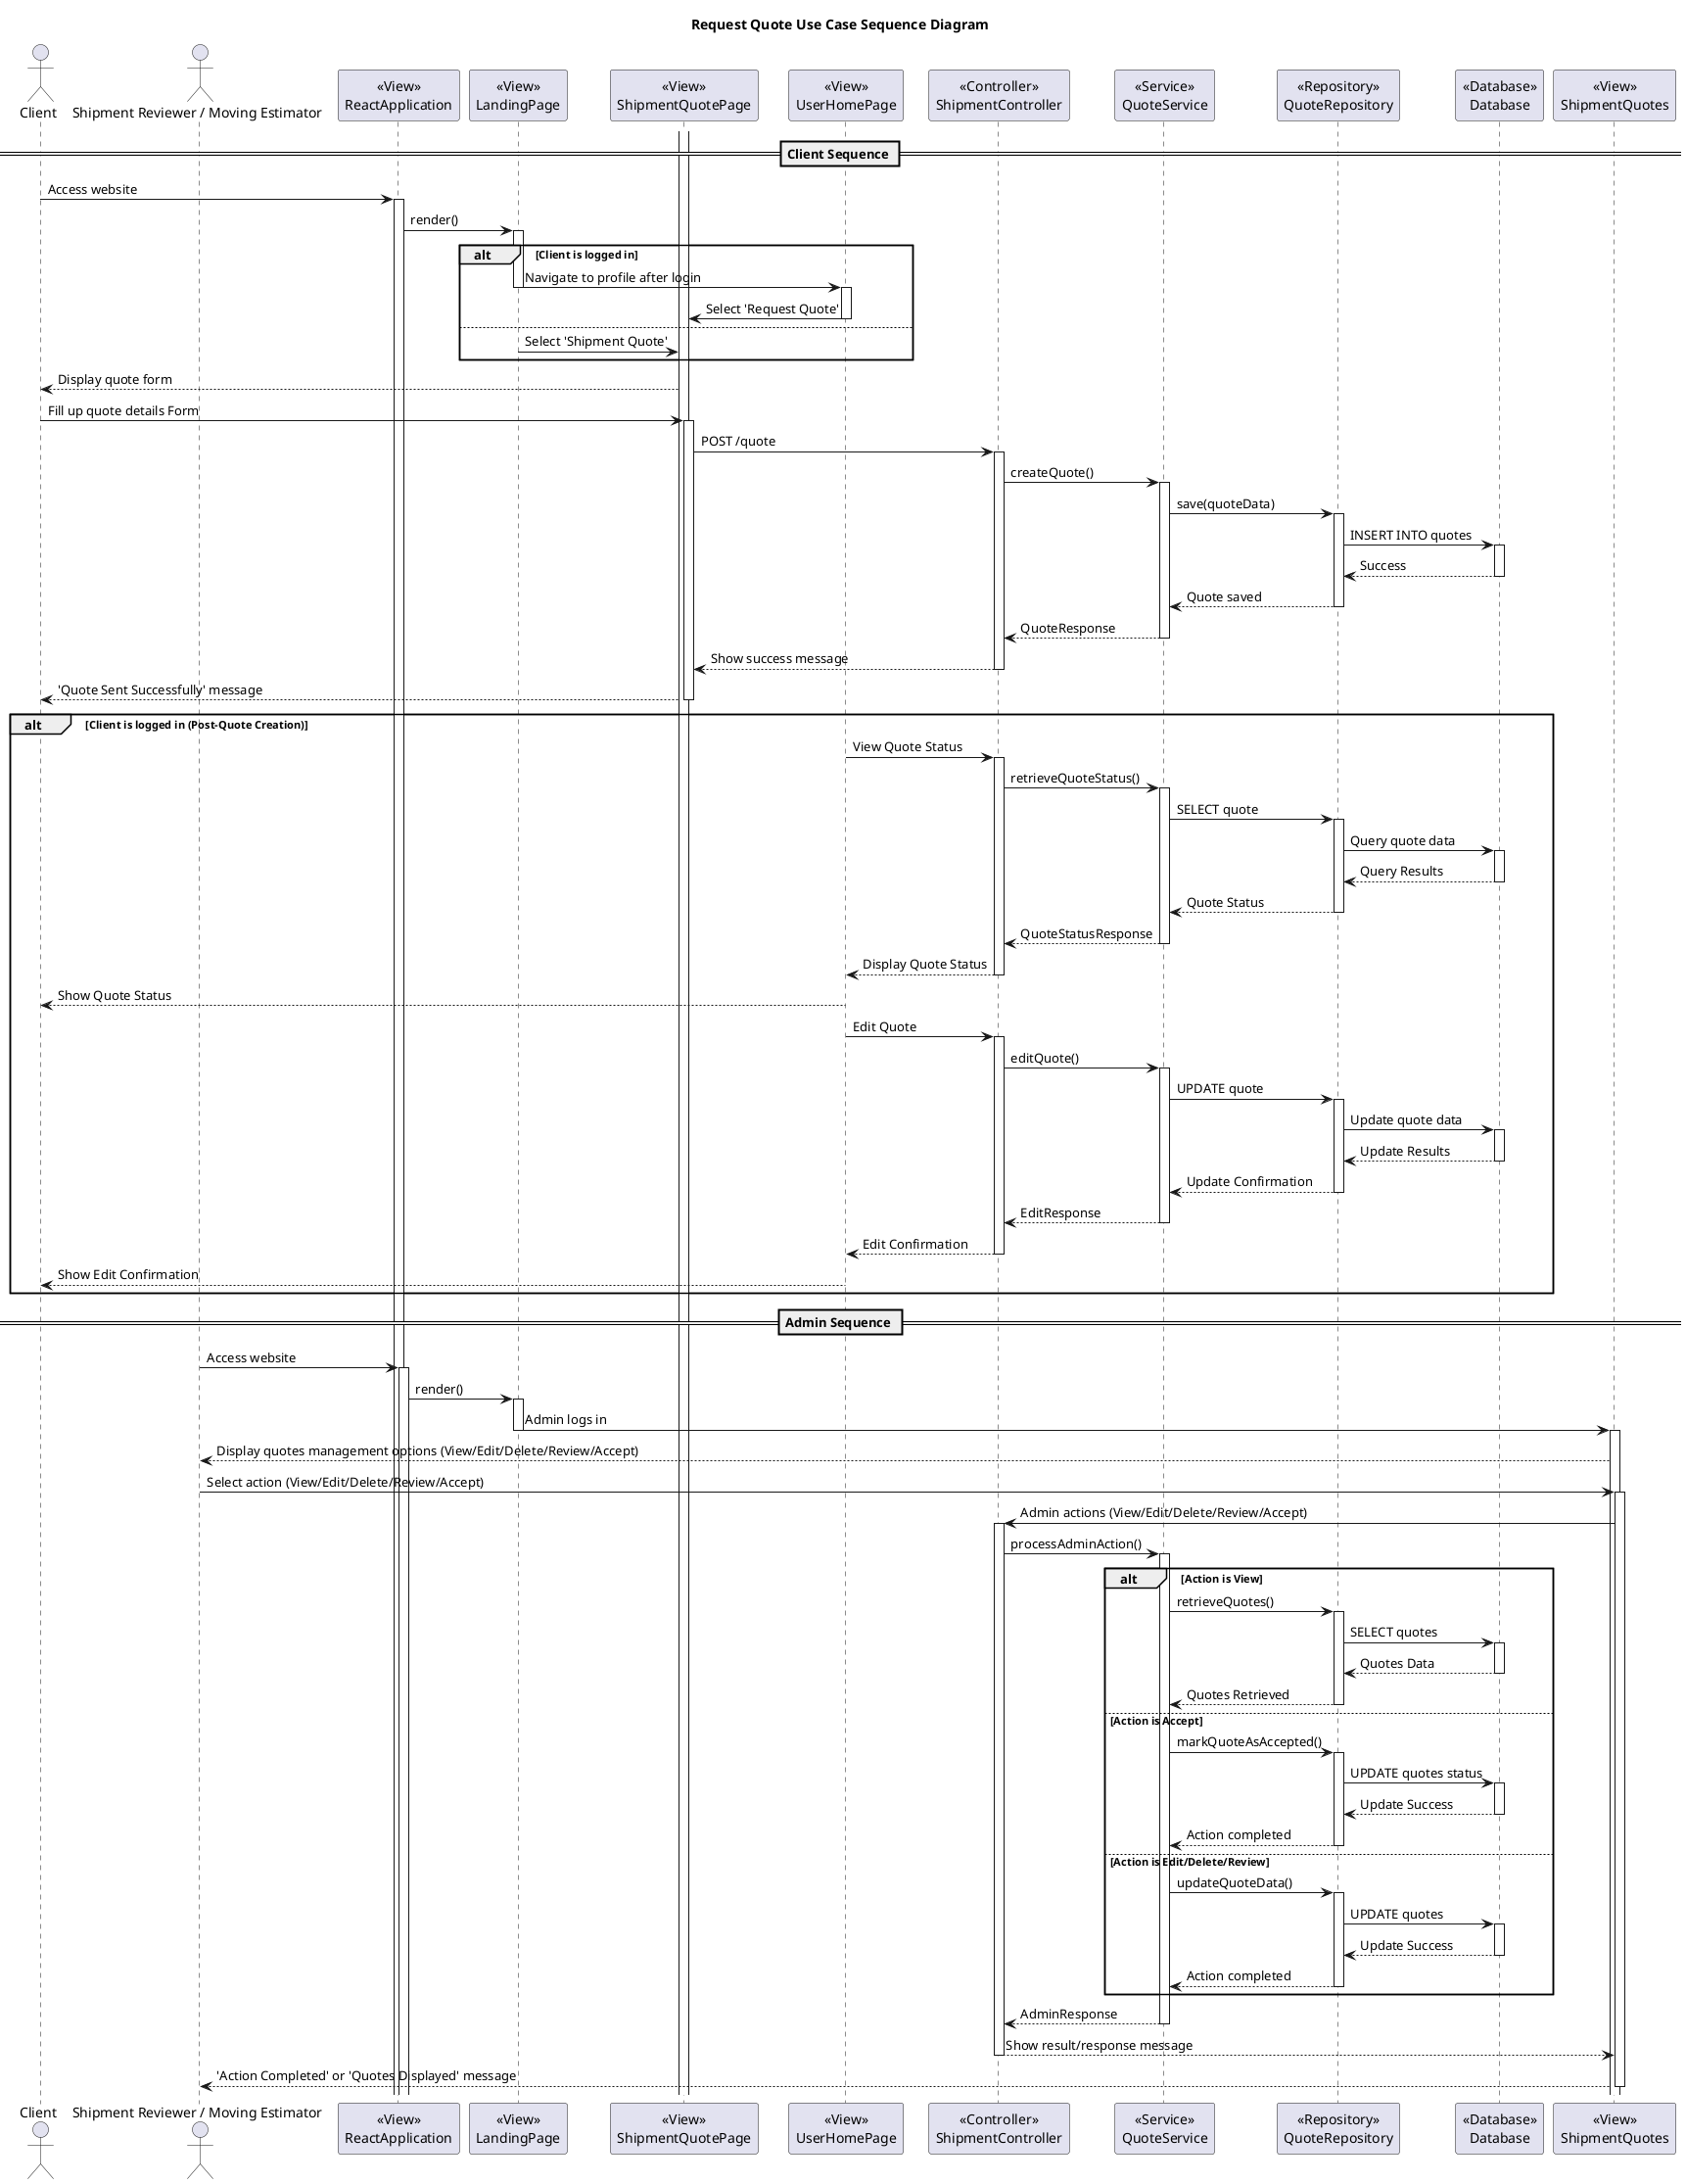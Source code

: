 @startuml
title Request Quote Use Case Sequence Diagram

actor Client
actor "Shipment Reviewer / Moving Estimator" as Admin

participant ReactApplication as "<<View>>\nReactApplication"
participant LandingPage as "<<View>>\nLandingPage"
participant ShipmentQuotePage as "<<View>>\nShipmentQuotePage"
participant UserHomePage as "<<View>>\nUserHomePage"
participant ShipmentController as "<<Controller>>\nShipmentController"
participant QuoteService as "<<Service>>\nQuoteService"
participant QuoteRepository as "<<Repository>>\nQuoteRepository"
participant Database as "<<Database>>\nDatabase"
participant ShipmentQuotes as "<<View>>\nShipmentQuotes"

== Client Sequence ==
Client -> ReactApplication : Access website
activate ReactApplication

ReactApplication -> LandingPage : render()
activate LandingPage

alt Client is logged in
    LandingPage -> UserHomePage : Navigate to profile after login
    deactivate LandingPage
    activate UserHomePage

    UserHomePage -> ShipmentQuotePage : Select 'Request Quote'
    deactivate UserHomePage
else
    LandingPage -> ShipmentQuotePage : Select 'Shipment Quote'
    deactivate LandingPage
end
activate ShipmentQuotePage

ShipmentQuotePage --> Client : Display quote form
Client -> ShipmentQuotePage : Fill up quote details Form
activate ShipmentQuotePage

ShipmentQuotePage -> ShipmentController : POST /quote
activate ShipmentController

ShipmentController -> QuoteService : createQuote()
activate QuoteService

QuoteService -> QuoteRepository : save(quoteData)
activate QuoteRepository

QuoteRepository -> Database : INSERT INTO quotes
activate Database
Database --> QuoteRepository : Success
deactivate Database

QuoteRepository --> QuoteService : Quote saved
deactivate QuoteRepository

QuoteService --> ShipmentController : QuoteResponse
deactivate QuoteService

ShipmentController --> ShipmentQuotePage : Show success message
deactivate ShipmentController

ShipmentQuotePage --> Client : 'Quote Sent Successfully' message
deactivate ShipmentQuotePage

alt Client is logged in (Post-Quote Creation)
    UserHomePage -> ShipmentController : View Quote Status
    activate ShipmentController

    ShipmentController -> QuoteService : retrieveQuoteStatus()
    activate QuoteService

    QuoteService -> QuoteRepository : SELECT quote
    activate QuoteRepository

    QuoteRepository -> Database : Query quote data
    activate Database
    Database --> QuoteRepository : Query Results
    deactivate Database

    QuoteRepository --> QuoteService : Quote Status
    deactivate QuoteRepository

    QuoteService --> ShipmentController : QuoteStatusResponse
    deactivate QuoteService

    ShipmentController --> UserHomePage : Display Quote Status
    deactivate ShipmentController

    UserHomePage --> Client : Show Quote Status
    deactivate UserHomePage

    UserHomePage -> ShipmentController : Edit Quote
    activate ShipmentController

    ShipmentController -> QuoteService : editQuote()
    activate QuoteService

    QuoteService -> QuoteRepository : UPDATE quote
    activate QuoteRepository

    QuoteRepository -> Database : Update quote data
    activate Database
    Database --> QuoteRepository : Update Results
    deactivate Database

    QuoteRepository --> QuoteService : Update Confirmation
    deactivate QuoteRepository

    QuoteService --> ShipmentController : EditResponse
    deactivate QuoteService

    ShipmentController --> UserHomePage : Edit Confirmation
    deactivate ShipmentController

    UserHomePage --> Client : Show Edit Confirmation
    deactivate UserHomePage
end

== Admin Sequence ==
Admin -> ReactApplication : Access website
activate ReactApplication

ReactApplication -> LandingPage : render()
activate LandingPage

LandingPage -> ShipmentQuotes : Admin logs in
deactivate LandingPage
activate ShipmentQuotes

ShipmentQuotes --> Admin : Display quotes management options (View/Edit/Delete/Review/Accept)
Admin -> ShipmentQuotes : Select action (View/Edit/Delete/Review/Accept)
activate ShipmentQuotes

ShipmentQuotes -> ShipmentController : Admin actions (View/Edit/Delete/Review/Accept)
activate ShipmentController

ShipmentController -> QuoteService : processAdminAction()
activate QuoteService

alt Action is View
    QuoteService -> QuoteRepository : retrieveQuotes()
    activate QuoteRepository

    QuoteRepository -> Database : SELECT quotes
    activate Database
    Database --> QuoteRepository : Quotes Data
    deactivate Database

    QuoteRepository --> QuoteService : Quotes Retrieved
    deactivate QuoteRepository
else Action is Accept
    QuoteService -> QuoteRepository : markQuoteAsAccepted()
    activate QuoteRepository

    QuoteRepository -> Database : UPDATE quotes status
    activate Database
    Database --> QuoteRepository : Update Success
    deactivate Database

    QuoteRepository --> QuoteService : Action completed
    deactivate QuoteRepository
else Action is Edit/Delete/Review
    QuoteService -> QuoteRepository : updateQuoteData()
    activate QuoteRepository

    QuoteRepository -> Database : UPDATE quotes
    activate Database
    Database --> QuoteRepository : Update Success
    deactivate Database

    QuoteRepository --> QuoteService : Action completed
    deactivate QuoteRepository
end

QuoteService --> ShipmentController : AdminResponse
deactivate QuoteService

ShipmentController --> ShipmentQuotes : Show result/response message
deactivate ShipmentController

ShipmentQuotes --> Admin : 'Action Completed' or 'Quotes Displayed' message
deactivate ShipmentQuotes

@enduml
